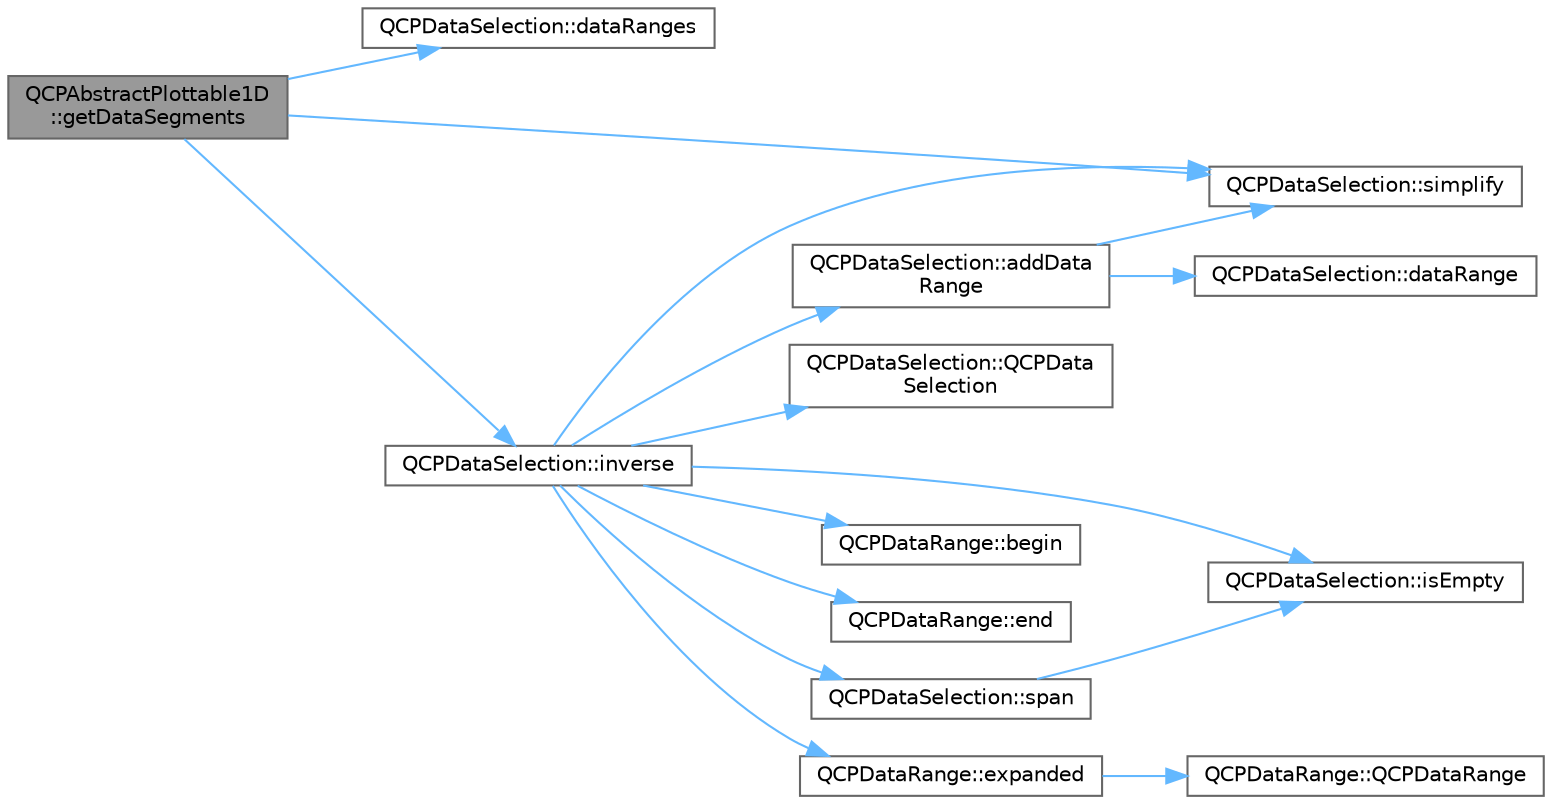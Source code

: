 digraph "QCPAbstractPlottable1D::getDataSegments"
{
 // LATEX_PDF_SIZE
  bgcolor="transparent";
  edge [fontname=Helvetica,fontsize=10,labelfontname=Helvetica,labelfontsize=10];
  node [fontname=Helvetica,fontsize=10,shape=box,height=0.2,width=0.4];
  rankdir="LR";
  Node1 [label="QCPAbstractPlottable1D\l::getDataSegments",height=0.2,width=0.4,color="gray40", fillcolor="grey60", style="filled", fontcolor="black",tooltip=" "];
  Node1 -> Node2 [color="steelblue1",style="solid"];
  Node2 [label="QCPDataSelection::dataRanges",height=0.2,width=0.4,color="grey40", fillcolor="white", style="filled",URL="$class_q_c_p_data_selection.html#ac3b1c5e7713d380cd9e447f4556b94da",tooltip=" "];
  Node1 -> Node3 [color="steelblue1",style="solid"];
  Node3 [label="QCPDataSelection::inverse",height=0.2,width=0.4,color="grey40", fillcolor="white", style="filled",URL="$class_q_c_p_data_selection.html#ae8097f4e4ffee7b1b5df27c93eb365db",tooltip=" "];
  Node3 -> Node4 [color="steelblue1",style="solid"];
  Node4 [label="QCPDataSelection::addData\lRange",height=0.2,width=0.4,color="grey40", fillcolor="white", style="filled",URL="$class_q_c_p_data_selection.html#a46740c5aa7b80ae9b2abf6985d61b74f",tooltip=" "];
  Node4 -> Node5 [color="steelblue1",style="solid"];
  Node5 [label="QCPDataSelection::dataRange",height=0.2,width=0.4,color="grey40", fillcolor="white", style="filled",URL="$class_q_c_p_data_selection.html#a6956acf6a9a49a353b4f9b58608978ad",tooltip=" "];
  Node4 -> Node6 [color="steelblue1",style="solid"];
  Node6 [label="QCPDataSelection::simplify",height=0.2,width=0.4,color="grey40", fillcolor="white", style="filled",URL="$class_q_c_p_data_selection.html#a4a2fbad1a6e4d1dd26fdfdf88956f2a4",tooltip=" "];
  Node3 -> Node7 [color="steelblue1",style="solid"];
  Node7 [label="QCPDataRange::begin",height=0.2,width=0.4,color="grey40", fillcolor="white", style="filled",URL="$class_q_c_p_data_range.html#ae76d7eba9defdfafcd0fc41096793129",tooltip=" "];
  Node3 -> Node8 [color="steelblue1",style="solid"];
  Node8 [label="QCPDataRange::end",height=0.2,width=0.4,color="grey40", fillcolor="white", style="filled",URL="$class_q_c_p_data_range.html#aee1b20fb045929c3753ee2ce14af7630",tooltip=" "];
  Node3 -> Node9 [color="steelblue1",style="solid"];
  Node9 [label="QCPDataRange::expanded",height=0.2,width=0.4,color="grey40", fillcolor="white", style="filled",URL="$class_q_c_p_data_range.html#a36c8ad8acf177ffeb0a72c8d73030844",tooltip=" "];
  Node9 -> Node10 [color="steelblue1",style="solid"];
  Node10 [label="QCPDataRange::QCPDataRange",height=0.2,width=0.4,color="grey40", fillcolor="white", style="filled",URL="$class_q_c_p_data_range.html#a49e72fd9bace1da9d875136dcc04c986",tooltip=" "];
  Node3 -> Node11 [color="steelblue1",style="solid"];
  Node11 [label="QCPDataSelection::isEmpty",height=0.2,width=0.4,color="grey40", fillcolor="white", style="filled",URL="$class_q_c_p_data_selection.html#a7f7526b475998dc0c3d6c376b24736c9",tooltip=" "];
  Node3 -> Node12 [color="steelblue1",style="solid"];
  Node12 [label="QCPDataSelection::QCPData\lSelection",height=0.2,width=0.4,color="grey40", fillcolor="white", style="filled",URL="$class_q_c_p_data_selection.html#a0e0b7faaec7df1a7c77dd6f4883cdf0d",tooltip=" "];
  Node3 -> Node6 [color="steelblue1",style="solid"];
  Node3 -> Node13 [color="steelblue1",style="solid"];
  Node13 [label="QCPDataSelection::span",height=0.2,width=0.4,color="grey40", fillcolor="white", style="filled",URL="$class_q_c_p_data_selection.html#a890f9291e0b7f065747040de5d68ff7d",tooltip=" "];
  Node13 -> Node11 [color="steelblue1",style="solid"];
  Node1 -> Node6 [color="steelblue1",style="solid"];
}
